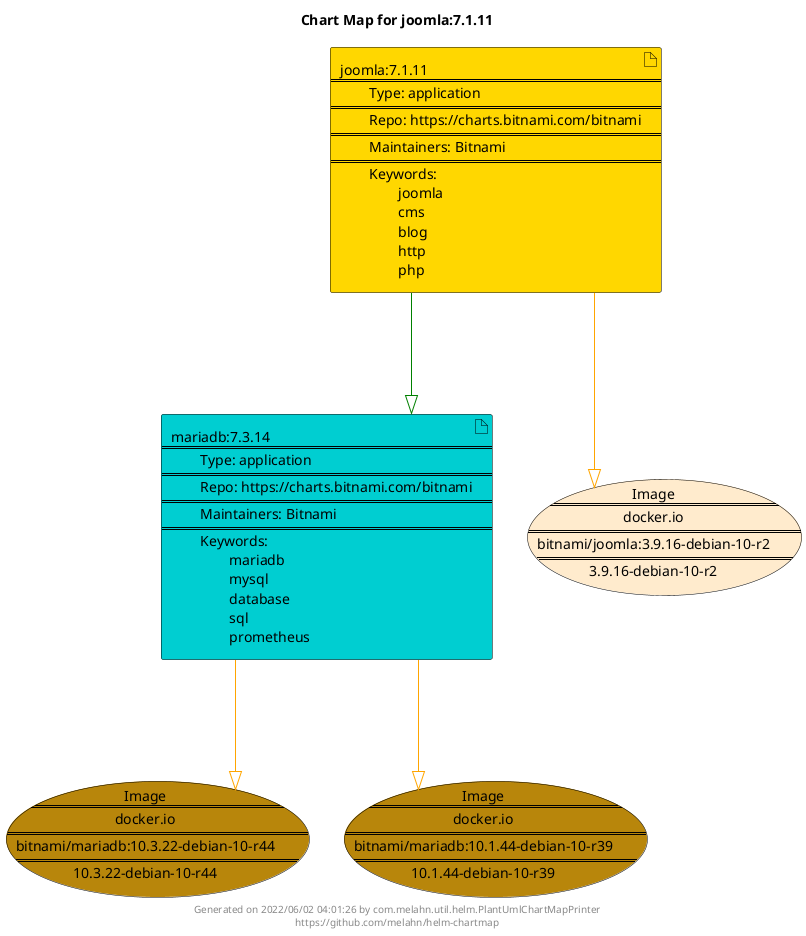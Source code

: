 @startuml
skinparam linetype ortho
skinparam backgroundColor white
skinparam usecaseBorderColor black
skinparam usecaseArrowColor LightSlateGray
skinparam artifactBorderColor black
skinparam artifactArrowColor LightSlateGray

title Chart Map for joomla:7.1.11

'There are 2 referenced Helm Charts
artifact "mariadb:7.3.14\n====\n\tType: application\n====\n\tRepo: https://charts.bitnami.com/bitnami\n====\n\tMaintainers: Bitnami\n====\n\tKeywords: \n\t\tmariadb\n\t\tmysql\n\t\tdatabase\n\t\tsql\n\t\tprometheus" as mariadb_7_3_14 #DarkTurquoise
artifact "joomla:7.1.11\n====\n\tType: application\n====\n\tRepo: https://charts.bitnami.com/bitnami\n====\n\tMaintainers: Bitnami\n====\n\tKeywords: \n\t\tjoomla\n\t\tcms\n\t\tblog\n\t\thttp\n\t\tphp" as joomla_7_1_11 #Gold

'There are 3 referenced Docker Images
usecase "Image\n====\ndocker.io\n====\nbitnami/joomla:3.9.16-debian-10-r2\n====\n3.9.16-debian-10-r2" as docker_io_bitnami_joomla_3_9_16_debian_10_r2 #BlanchedAlmond
usecase "Image\n====\ndocker.io\n====\nbitnami/mariadb:10.3.22-debian-10-r44\n====\n10.3.22-debian-10-r44" as docker_io_bitnami_mariadb_10_3_22_debian_10_r44 #DarkGoldenRod
usecase "Image\n====\ndocker.io\n====\nbitnami/mariadb:10.1.44-debian-10-r39\n====\n10.1.44-debian-10-r39" as docker_io_bitnami_mariadb_10_1_44_debian_10_r39 #DarkGoldenRod

'Chart Dependencies
joomla_7_1_11--[#green]-|>mariadb_7_3_14
mariadb_7_3_14--[#orange]-|>docker_io_bitnami_mariadb_10_1_44_debian_10_r39
mariadb_7_3_14--[#orange]-|>docker_io_bitnami_mariadb_10_3_22_debian_10_r44
joomla_7_1_11--[#orange]-|>docker_io_bitnami_joomla_3_9_16_debian_10_r2

center footer Generated on 2022/06/02 04:01:26 by com.melahn.util.helm.PlantUmlChartMapPrinter\nhttps://github.com/melahn/helm-chartmap
@enduml
